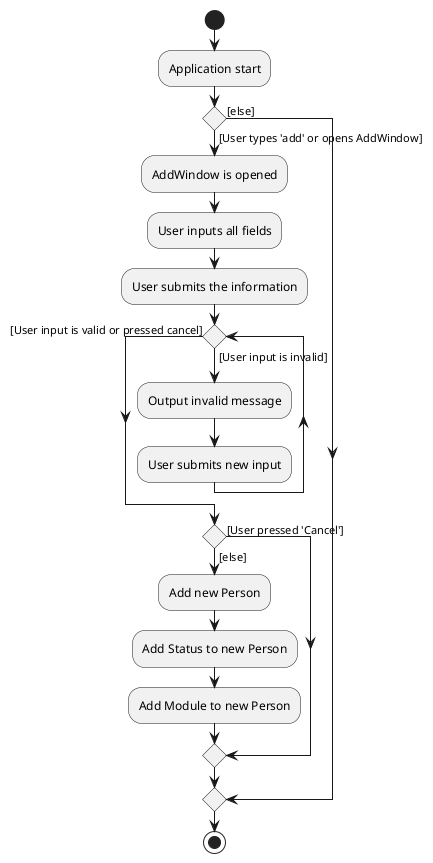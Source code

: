 @startuml
start
:Application start;

'Since the beta syntax does not support placing the condition outside the
'diamond we place it as the true branch instead.

if () then ([else])
else ([User types 'add' or opens AddWindow])
    :AddWindow is opened;
    :User inputs all fields;
    :User submits the information;
    while () is ([User input is invalid])
        :Output invalid message;
        :User submits new input;
    endwhile ([User input is valid or pressed cancel])
    if () then ([User pressed 'Cancel'])
    else([else])
        :Add new Person;
        :Add Status to new Person;
        :Add Module to new Person;
    endif
endif
stop
@enduml
